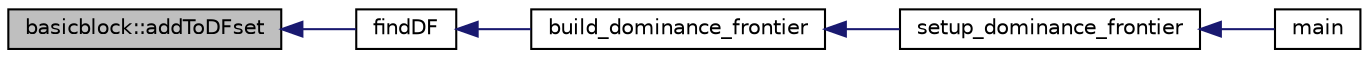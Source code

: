 digraph G
{
  edge [fontname="Helvetica",fontsize="10",labelfontname="Helvetica",labelfontsize="10"];
  node [fontname="Helvetica",fontsize="10",shape=record];
  rankdir=LR;
  Node1 [label="basicblock::addToDFset",height=0.2,width=0.4,color="black", fillcolor="grey75", style="filled" fontcolor="black"];
  Node1 -> Node2 [dir=back,color="midnightblue",fontsize="10",style="solid"];
  Node2 [label="findDF",height=0.2,width=0.4,color="black", fillcolor="white", style="filled",URL="$dominator_8cpp.html#a068f04b45053606fc470549d2c5b4922"];
  Node2 -> Node3 [dir=back,color="midnightblue",fontsize="10",style="solid"];
  Node3 [label="build_dominance_frontier",height=0.2,width=0.4,color="black", fillcolor="white", style="filled",URL="$dominator_8cpp.html#ad80ee601bfd16b0c1cffd3501bf0c93f"];
  Node3 -> Node4 [dir=back,color="midnightblue",fontsize="10",style="solid"];
  Node4 [label="setup_dominance_frontier",height=0.2,width=0.4,color="black", fillcolor="white", style="filled",URL="$dominator_8h.html#af9f49ffe6819033df685a4eb97ef74be"];
  Node4 -> Node5 [dir=back,color="midnightblue",fontsize="10",style="solid"];
  Node5 [label="main",height=0.2,width=0.4,color="black", fillcolor="white", style="filled",URL="$main_8cpp.html#a0ddf1224851353fc92bfbff6f499fa97"];
}
